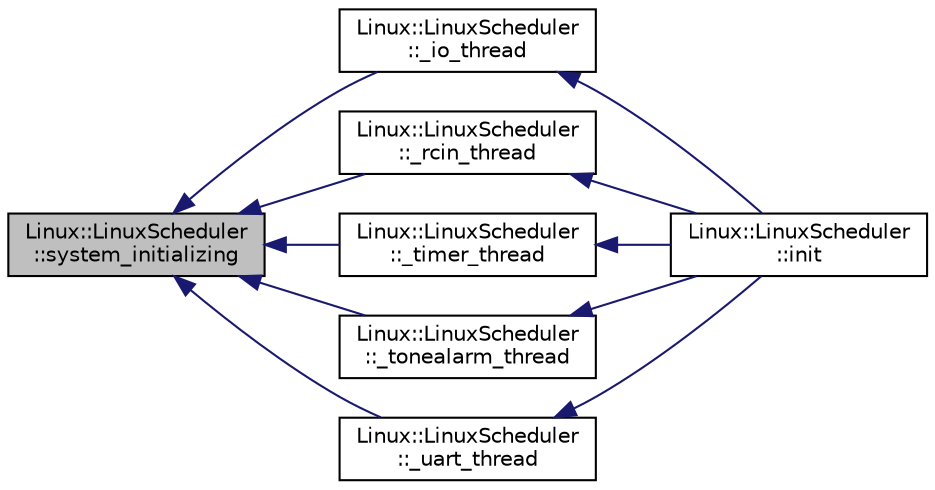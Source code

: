 digraph "Linux::LinuxScheduler::system_initializing"
{
 // INTERACTIVE_SVG=YES
  edge [fontname="Helvetica",fontsize="10",labelfontname="Helvetica",labelfontsize="10"];
  node [fontname="Helvetica",fontsize="10",shape=record];
  rankdir="LR";
  Node1 [label="Linux::LinuxScheduler\l::system_initializing",height=0.2,width=0.4,color="black", fillcolor="grey75", style="filled" fontcolor="black"];
  Node1 -> Node2 [dir="back",color="midnightblue",fontsize="10",style="solid",fontname="Helvetica"];
  Node2 [label="Linux::LinuxScheduler\l::_io_thread",height=0.2,width=0.4,color="black", fillcolor="white", style="filled",URL="$classLinux_1_1LinuxScheduler.html#a1df8eefe812e9771393d66dac35e0d1c"];
  Node2 -> Node3 [dir="back",color="midnightblue",fontsize="10",style="solid",fontname="Helvetica"];
  Node3 [label="Linux::LinuxScheduler\l::init",height=0.2,width=0.4,color="black", fillcolor="white", style="filled",URL="$classLinux_1_1LinuxScheduler.html#a9b85c92d0c6cb394981442d0744bbc91"];
  Node1 -> Node4 [dir="back",color="midnightblue",fontsize="10",style="solid",fontname="Helvetica"];
  Node4 [label="Linux::LinuxScheduler\l::_rcin_thread",height=0.2,width=0.4,color="black", fillcolor="white", style="filled",URL="$classLinux_1_1LinuxScheduler.html#aca4c1781ac226dd44f8df03a498e8bbc"];
  Node4 -> Node3 [dir="back",color="midnightblue",fontsize="10",style="solid",fontname="Helvetica"];
  Node1 -> Node5 [dir="back",color="midnightblue",fontsize="10",style="solid",fontname="Helvetica"];
  Node5 [label="Linux::LinuxScheduler\l::_timer_thread",height=0.2,width=0.4,color="black", fillcolor="white", style="filled",URL="$classLinux_1_1LinuxScheduler.html#a85f014765f99e48c2e7f14563dfc9a00"];
  Node5 -> Node3 [dir="back",color="midnightblue",fontsize="10",style="solid",fontname="Helvetica"];
  Node1 -> Node6 [dir="back",color="midnightblue",fontsize="10",style="solid",fontname="Helvetica"];
  Node6 [label="Linux::LinuxScheduler\l::_tonealarm_thread",height=0.2,width=0.4,color="black", fillcolor="white", style="filled",URL="$classLinux_1_1LinuxScheduler.html#a059307cc2d5424aa7d80381ecfaec830"];
  Node6 -> Node3 [dir="back",color="midnightblue",fontsize="10",style="solid",fontname="Helvetica"];
  Node1 -> Node7 [dir="back",color="midnightblue",fontsize="10",style="solid",fontname="Helvetica"];
  Node7 [label="Linux::LinuxScheduler\l::_uart_thread",height=0.2,width=0.4,color="black", fillcolor="white", style="filled",URL="$classLinux_1_1LinuxScheduler.html#a9411b1b52ba34479f5ecad4ef8687d6a"];
  Node7 -> Node3 [dir="back",color="midnightblue",fontsize="10",style="solid",fontname="Helvetica"];
}
